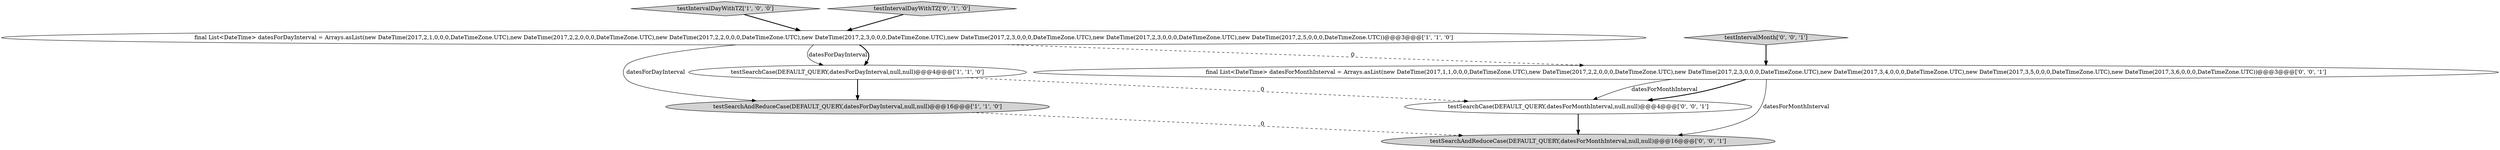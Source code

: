 digraph {
0 [style = filled, label = "testIntervalDayWithTZ['1', '0', '0']", fillcolor = lightgray, shape = diamond image = "AAA0AAABBB1BBB"];
5 [style = filled, label = "testSearchCase(DEFAULT_QUERY,datesForMonthInterval,null,null)@@@4@@@['0', '0', '1']", fillcolor = white, shape = ellipse image = "AAA0AAABBB3BBB"];
1 [style = filled, label = "final List<DateTime> datesForDayInterval = Arrays.asList(new DateTime(2017,2,1,0,0,0,DateTimeZone.UTC),new DateTime(2017,2,2,0,0,0,DateTimeZone.UTC),new DateTime(2017,2,2,0,0,0,DateTimeZone.UTC),new DateTime(2017,2,3,0,0,0,DateTimeZone.UTC),new DateTime(2017,2,3,0,0,0,DateTimeZone.UTC),new DateTime(2017,2,3,0,0,0,DateTimeZone.UTC),new DateTime(2017,2,5,0,0,0,DateTimeZone.UTC))@@@3@@@['1', '1', '0']", fillcolor = white, shape = ellipse image = "AAA0AAABBB1BBB"];
6 [style = filled, label = "final List<DateTime> datesForMonthInterval = Arrays.asList(new DateTime(2017,1,1,0,0,0,DateTimeZone.UTC),new DateTime(2017,2,2,0,0,0,DateTimeZone.UTC),new DateTime(2017,2,3,0,0,0,DateTimeZone.UTC),new DateTime(2017,3,4,0,0,0,DateTimeZone.UTC),new DateTime(2017,3,5,0,0,0,DateTimeZone.UTC),new DateTime(2017,3,6,0,0,0,DateTimeZone.UTC))@@@3@@@['0', '0', '1']", fillcolor = white, shape = ellipse image = "AAA0AAABBB3BBB"];
8 [style = filled, label = "testIntervalMonth['0', '0', '1']", fillcolor = lightgray, shape = diamond image = "AAA0AAABBB3BBB"];
3 [style = filled, label = "testSearchAndReduceCase(DEFAULT_QUERY,datesForDayInterval,null,null)@@@16@@@['1', '1', '0']", fillcolor = lightgray, shape = ellipse image = "AAA0AAABBB1BBB"];
4 [style = filled, label = "testIntervalDayWithTZ['0', '1', '0']", fillcolor = lightgray, shape = diamond image = "AAA0AAABBB2BBB"];
7 [style = filled, label = "testSearchAndReduceCase(DEFAULT_QUERY,datesForMonthInterval,null,null)@@@16@@@['0', '0', '1']", fillcolor = lightgray, shape = ellipse image = "AAA0AAABBB3BBB"];
2 [style = filled, label = "testSearchCase(DEFAULT_QUERY,datesForDayInterval,null,null)@@@4@@@['1', '1', '0']", fillcolor = white, shape = ellipse image = "AAA0AAABBB1BBB"];
0->1 [style = bold, label=""];
1->2 [style = solid, label="datesForDayInterval"];
1->6 [style = dashed, label="0"];
5->7 [style = bold, label=""];
6->5 [style = solid, label="datesForMonthInterval"];
2->5 [style = dashed, label="0"];
8->6 [style = bold, label=""];
3->7 [style = dashed, label="0"];
1->2 [style = bold, label=""];
1->3 [style = solid, label="datesForDayInterval"];
6->7 [style = solid, label="datesForMonthInterval"];
6->5 [style = bold, label=""];
4->1 [style = bold, label=""];
2->3 [style = bold, label=""];
}
